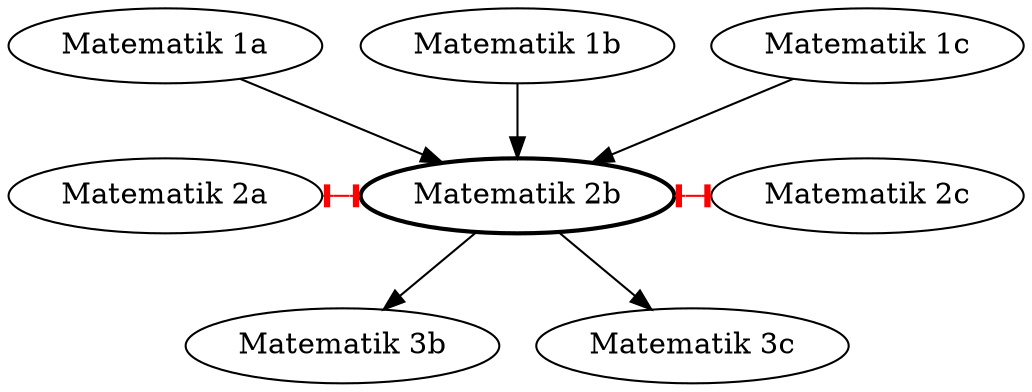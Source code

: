 digraph G { 
  rankdir=TB;
  "Matematik 2b" [ style = bold];
  "Matematik 2a";
  "Matematik 2a" -> "Matematik 2b" [ color = red, dir = both, arrowhead = tee, arrowtail = tee];
  "Matematik 2b";
  "Matematik 2b" -> "Matematik 2c" [ color = red, dir = both, arrowhead = tee, arrowtail = tee];
  { rank=same; "Matematik 2a"; "Matematik 2b"; "Matematik 2c"; }
  "Matematik 1a";
  "Matematik 1b";
  "Matematik 1c";
  "Matematik 1a" -> "Matematik 2b";
  "Matematik 1b" -> "Matematik 2b";
  "Matematik 1c" -> "Matematik 2b";
  "Matematik 3b";"Matematik 3c";
  "Matematik 2b" -> "Matematik 3b";
  "Matematik 2b" -> "Matematik 3c";
}